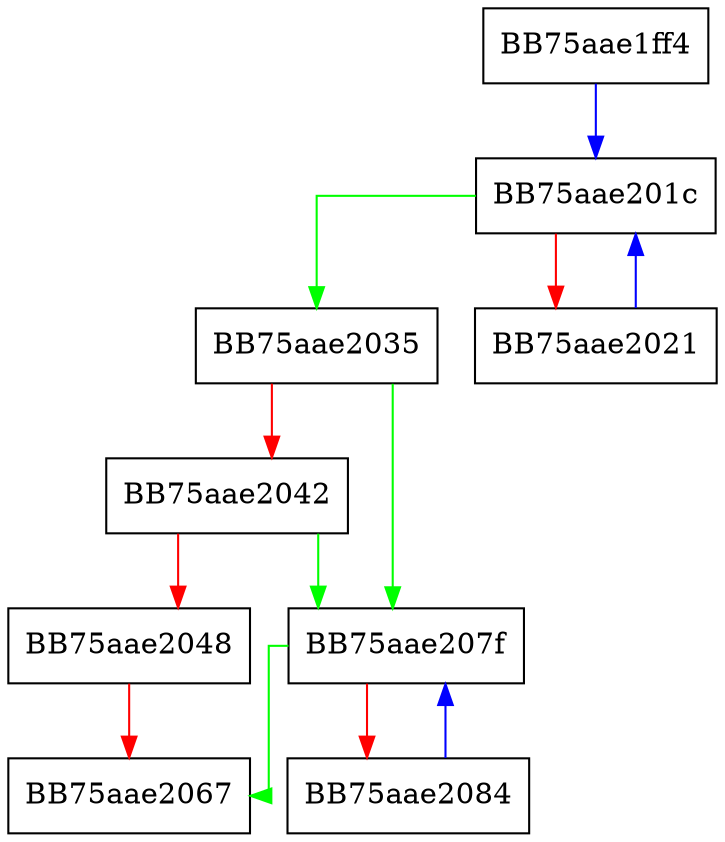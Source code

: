 digraph _Erase {
  node [shape="box"];
  graph [splines=ortho];
  BB75aae1ff4 -> BB75aae201c [color="blue"];
  BB75aae201c -> BB75aae2035 [color="green"];
  BB75aae201c -> BB75aae2021 [color="red"];
  BB75aae2021 -> BB75aae201c [color="blue"];
  BB75aae2035 -> BB75aae207f [color="green"];
  BB75aae2035 -> BB75aae2042 [color="red"];
  BB75aae2042 -> BB75aae207f [color="green"];
  BB75aae2042 -> BB75aae2048 [color="red"];
  BB75aae2048 -> BB75aae2067 [color="red"];
  BB75aae207f -> BB75aae2067 [color="green"];
  BB75aae207f -> BB75aae2084 [color="red"];
  BB75aae2084 -> BB75aae207f [color="blue"];
}